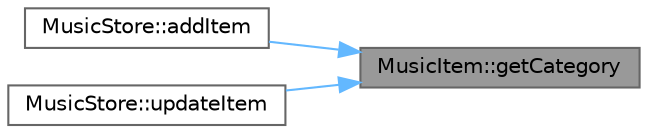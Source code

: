 digraph "MusicItem::getCategory"
{
 // LATEX_PDF_SIZE
  bgcolor="transparent";
  edge [fontname=Helvetica,fontsize=10,labelfontname=Helvetica,labelfontsize=10];
  node [fontname=Helvetica,fontsize=10,shape=box,height=0.2,width=0.4];
  rankdir="RL";
  Node1 [id="Node000001",label="MusicItem::getCategory",height=0.2,width=0.4,color="gray40", fillcolor="grey60", style="filled", fontcolor="black",tooltip="Lấy thể loại của mặt hàng."];
  Node1 -> Node2 [id="edge1_Node000001_Node000002",dir="back",color="steelblue1",style="solid",tooltip=" "];
  Node2 [id="Node000002",label="MusicStore::addItem",height=0.2,width=0.4,color="grey40", fillcolor="white", style="filled",URL="$class_music_store.html#a1290115c2acc4ad863c2a1d7d227b6ef",tooltip="Thêm một mặt hàng âm nhạc vào cửa hàng."];
  Node1 -> Node3 [id="edge2_Node000001_Node000003",dir="back",color="steelblue1",style="solid",tooltip=" "];
  Node3 [id="Node000003",label="MusicStore::updateItem",height=0.2,width=0.4,color="grey40", fillcolor="white", style="filled",URL="$class_music_store.html#a660a6b3885373e6fc7ba15ac062e14a1",tooltip="Cập nhật thông tin của một mặt hàng."];
}

